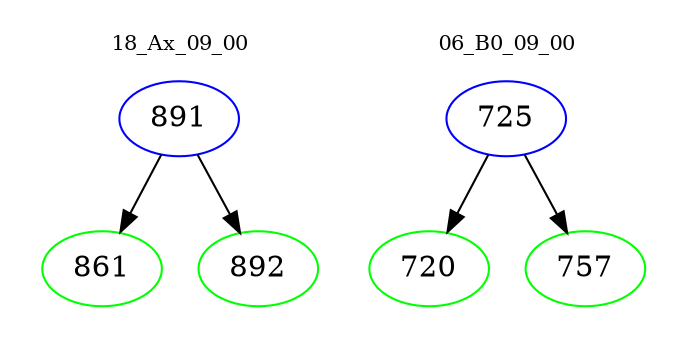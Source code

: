 digraph{
subgraph cluster_0 {
color = white
label = "18_Ax_09_00";
fontsize=10;
T0_891 [label="891", color="blue"]
T0_891 -> T0_861 [color="black"]
T0_861 [label="861", color="green"]
T0_891 -> T0_892 [color="black"]
T0_892 [label="892", color="green"]
}
subgraph cluster_1 {
color = white
label = "06_B0_09_00";
fontsize=10;
T1_725 [label="725", color="blue"]
T1_725 -> T1_720 [color="black"]
T1_720 [label="720", color="green"]
T1_725 -> T1_757 [color="black"]
T1_757 [label="757", color="green"]
}
}

